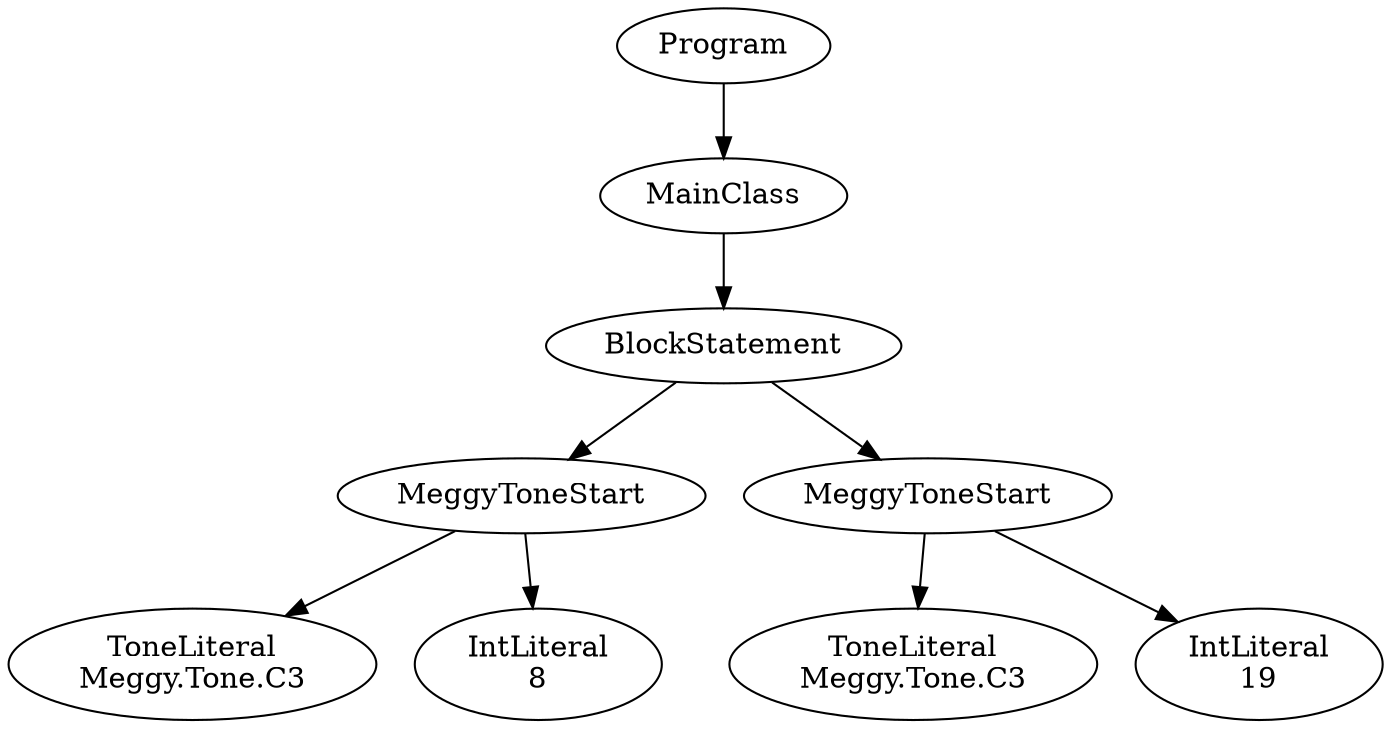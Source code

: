 digraph ASTGraph {
0 [ label="Program" ];
1 [ label="MainClass" ];
0 -> 1
2 [ label="BlockStatement" ];
1 -> 2
3 [ label="MeggyToneStart" ];
2 -> 3
4 [ label="ToneLiteral\nMeggy.Tone.C3" ];
3 -> 4
5 [ label="IntLiteral\n8" ];
3 -> 5
6 [ label="MeggyToneStart" ];
2 -> 6
7 [ label="ToneLiteral\nMeggy.Tone.C3" ];
6 -> 7
8 [ label="IntLiteral\n19" ];
6 -> 8
}
